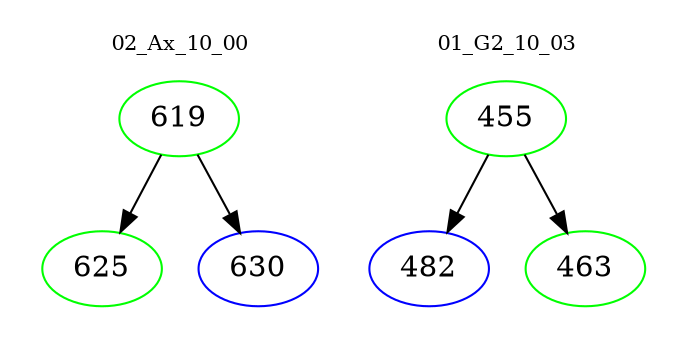 digraph{
subgraph cluster_0 {
color = white
label = "02_Ax_10_00";
fontsize=10;
T0_619 [label="619", color="green"]
T0_619 -> T0_625 [color="black"]
T0_625 [label="625", color="green"]
T0_619 -> T0_630 [color="black"]
T0_630 [label="630", color="blue"]
}
subgraph cluster_1 {
color = white
label = "01_G2_10_03";
fontsize=10;
T1_455 [label="455", color="green"]
T1_455 -> T1_482 [color="black"]
T1_482 [label="482", color="blue"]
T1_455 -> T1_463 [color="black"]
T1_463 [label="463", color="green"]
}
}
